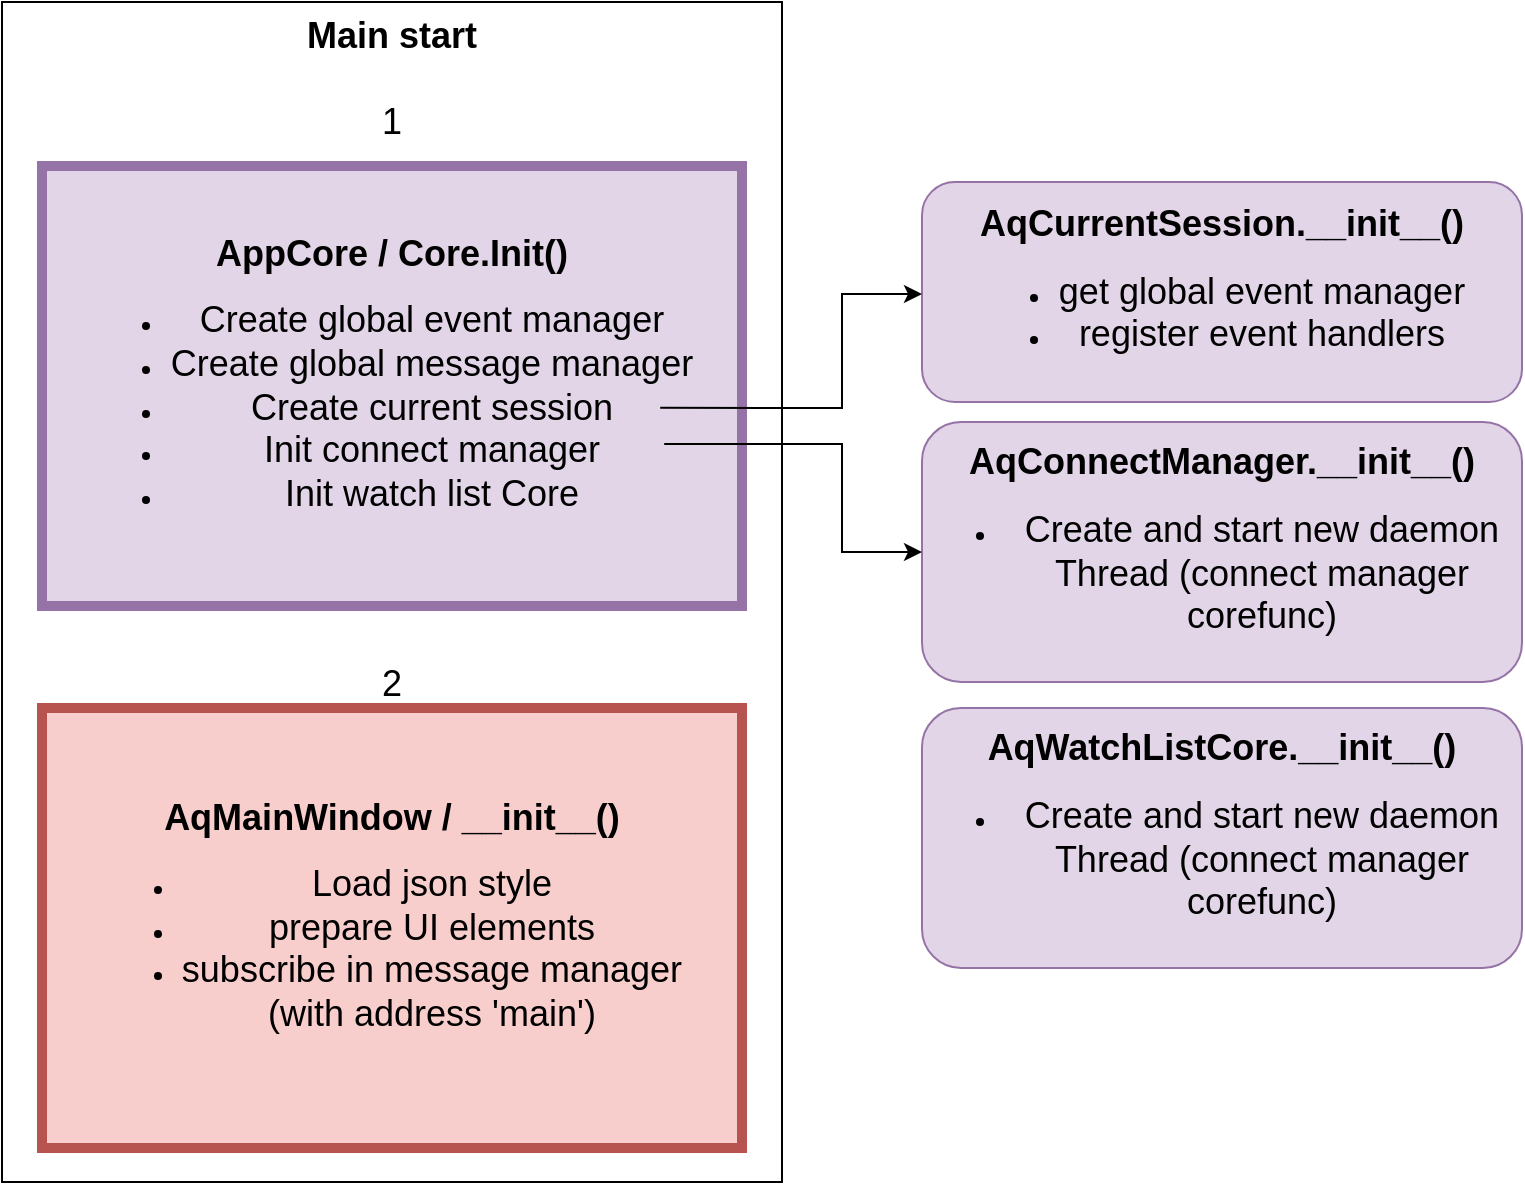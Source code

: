 <mxfile version="24.2.5" type="github">
  <diagram name="Страница — 1" id="vz1vgDOsMvOrpUwdZbvc">
    <mxGraphModel dx="990" dy="2700" grid="1" gridSize="10" guides="1" tooltips="1" connect="1" arrows="1" fold="1" page="1" pageScale="1" pageWidth="827" pageHeight="1169" math="0" shadow="0">
      <root>
        <mxCell id="0" />
        <mxCell id="1" parent="0" />
        <mxCell id="deVT8PtZJ74LpzowGz-3-1" value="&lt;font style=&quot;font-size: 18px;&quot;&gt;&lt;b&gt;Main start&lt;/b&gt;&lt;/font&gt;&lt;div&gt;&lt;font style=&quot;font-size: 18px;&quot;&gt;&lt;b&gt;&lt;br&gt;&lt;/b&gt;&lt;/font&gt;&lt;/div&gt;&lt;div&gt;&lt;font style=&quot;font-size: 18px;&quot;&gt;1&lt;/font&gt;&lt;/div&gt;&lt;div&gt;&lt;font style=&quot;font-size: 18px;&quot;&gt;&lt;br&gt;&lt;/font&gt;&lt;/div&gt;&lt;div&gt;&lt;font style=&quot;font-size: 18px;&quot;&gt;&lt;br&gt;&lt;/font&gt;&lt;/div&gt;&lt;div&gt;&lt;font style=&quot;font-size: 18px;&quot;&gt;&lt;br&gt;&lt;/font&gt;&lt;/div&gt;&lt;div&gt;&lt;font style=&quot;font-size: 18px;&quot;&gt;&lt;br&gt;&lt;/font&gt;&lt;/div&gt;&lt;div&gt;&lt;font style=&quot;font-size: 18px;&quot;&gt;&lt;br&gt;&lt;/font&gt;&lt;/div&gt;&lt;div&gt;&lt;font style=&quot;font-size: 18px;&quot;&gt;&lt;br&gt;&lt;/font&gt;&lt;/div&gt;&lt;div&gt;&lt;font style=&quot;font-size: 18px;&quot;&gt;&lt;br&gt;&lt;/font&gt;&lt;/div&gt;&lt;div&gt;&lt;font style=&quot;font-size: 18px;&quot;&gt;&lt;br&gt;&lt;/font&gt;&lt;/div&gt;&lt;div&gt;&lt;font style=&quot;font-size: 18px;&quot;&gt;&lt;br&gt;&lt;/font&gt;&lt;/div&gt;&lt;div&gt;&lt;font style=&quot;font-size: 18px;&quot;&gt;&lt;br&gt;&lt;/font&gt;&lt;/div&gt;&lt;div&gt;&lt;font style=&quot;font-size: 18px;&quot;&gt;&lt;br&gt;&lt;/font&gt;&lt;/div&gt;&lt;div&gt;&lt;font style=&quot;font-size: 18px;&quot;&gt;&lt;br&gt;&lt;/font&gt;&lt;/div&gt;&lt;div&gt;&lt;font style=&quot;font-size: 18px;&quot;&gt;2&lt;/font&gt;&lt;/div&gt;" style="rounded=0;whiteSpace=wrap;html=1;verticalAlign=top;" vertex="1" parent="1">
          <mxGeometry x="10" y="160" width="390" height="590" as="geometry" />
        </mxCell>
        <mxCell id="deVT8PtZJ74LpzowGz-3-2" value="&lt;b&gt;&lt;font style=&quot;font-size: 18px;&quot;&gt;AppCore / Core.Init()&lt;/font&gt;&lt;/b&gt;&lt;div&gt;&lt;ul&gt;&lt;li&gt;&lt;font style=&quot;font-size: 18px;&quot;&gt;Create global event manager&lt;/font&gt;&lt;/li&gt;&lt;li&gt;&lt;font style=&quot;font-size: 18px;&quot;&gt;Create global message manager&lt;/font&gt;&lt;/li&gt;&lt;li&gt;&lt;span style=&quot;font-size: 18px;&quot;&gt;Create current session&lt;/span&gt;&lt;/li&gt;&lt;li&gt;&lt;span style=&quot;font-size: 18px;&quot;&gt;Init connect manager&lt;/span&gt;&lt;/li&gt;&lt;li&gt;&lt;span style=&quot;font-size: 18px;&quot;&gt;Init watch list Core&lt;/span&gt;&lt;/li&gt;&lt;/ul&gt;&lt;/div&gt;" style="rounded=0;whiteSpace=wrap;html=1;fillColor=#e1d5e7;strokeColor=#9673a6;strokeWidth=5;" vertex="1" parent="1">
          <mxGeometry x="30" y="242" width="350" height="220" as="geometry" />
        </mxCell>
        <mxCell id="deVT8PtZJ74LpzowGz-3-3" value="&lt;span style=&quot;font-size: 18px;&quot;&gt;&lt;b&gt;AqMainWindow / __init__()&lt;/b&gt;&lt;/span&gt;&lt;div&gt;&lt;ul&gt;&lt;li&gt;&lt;span style=&quot;font-size: 18px;&quot;&gt;Load json style&lt;/span&gt;&lt;/li&gt;&lt;li&gt;&lt;span style=&quot;font-size: 18px;&quot;&gt;prepare UI elements&lt;/span&gt;&lt;/li&gt;&lt;li&gt;&lt;span style=&quot;font-size: 18px;&quot;&gt;subscribe in message manager&lt;br&gt;(with address &#39;main&#39;)&lt;/span&gt;&lt;/li&gt;&lt;/ul&gt;&lt;/div&gt;" style="rounded=0;whiteSpace=wrap;html=1;fillColor=#f8cecc;strokeColor=#b85450;strokeWidth=5;" vertex="1" parent="1">
          <mxGeometry x="30" y="513" width="350" height="220" as="geometry" />
        </mxCell>
        <mxCell id="deVT8PtZJ74LpzowGz-3-4" value="&lt;font style=&quot;font-size: 18px;&quot;&gt;&lt;b&gt;AqCurrentSession.__init__()&lt;/b&gt;&lt;/font&gt;&lt;div&gt;&lt;ul&gt;&lt;li&gt;&lt;font style=&quot;font-size: 18px;&quot;&gt;get global event manager&lt;/font&gt;&lt;/li&gt;&lt;li&gt;&lt;font style=&quot;font-size: 18px;&quot;&gt;register event handlers&lt;/font&gt;&lt;/li&gt;&lt;/ul&gt;&lt;/div&gt;" style="rounded=1;whiteSpace=wrap;html=1;fillColor=#e1d5e7;strokeColor=#9673a6;" vertex="1" parent="1">
          <mxGeometry x="470" y="250" width="300" height="110" as="geometry" />
        </mxCell>
        <mxCell id="deVT8PtZJ74LpzowGz-3-5" value="" style="endArrow=classic;html=1;rounded=0;exitX=0.886;exitY=0.536;exitDx=0;exitDy=0;exitPerimeter=0;entryX=0;entryY=0.5;entryDx=0;entryDy=0;" edge="1" parent="1">
          <mxGeometry width="50" height="50" relative="1" as="geometry">
            <mxPoint x="339.1" y="362.92" as="sourcePoint" />
            <mxPoint x="470" y="306" as="targetPoint" />
            <Array as="points">
              <mxPoint x="430" y="363" />
              <mxPoint x="430" y="306" />
            </Array>
          </mxGeometry>
        </mxCell>
        <mxCell id="deVT8PtZJ74LpzowGz-3-6" value="&lt;font style=&quot;font-size: 18px;&quot;&gt;&lt;b&gt;AqConnectManager.__init__()&lt;/b&gt;&lt;/font&gt;&lt;div&gt;&lt;ul&gt;&lt;li&gt;&lt;span style=&quot;font-size: 18px;&quot;&gt;Create and start new daemon Thread (connect manager corefunc)&lt;/span&gt;&lt;/li&gt;&lt;/ul&gt;&lt;/div&gt;" style="rounded=1;whiteSpace=wrap;html=1;fillColor=#e1d5e7;strokeColor=#9673a6;" vertex="1" parent="1">
          <mxGeometry x="470" y="370" width="300" height="130" as="geometry" />
        </mxCell>
        <mxCell id="deVT8PtZJ74LpzowGz-3-7" value="" style="endArrow=classic;html=1;rounded=0;exitX=0.886;exitY=0.627;exitDx=0;exitDy=0;exitPerimeter=0;entryX=0;entryY=0.5;entryDx=0;entryDy=0;" edge="1" parent="1" target="deVT8PtZJ74LpzowGz-3-6">
          <mxGeometry width="50" height="50" relative="1" as="geometry">
            <mxPoint x="341.1" y="380.94" as="sourcePoint" />
            <mxPoint x="441" y="891" as="targetPoint" />
            <Array as="points">
              <mxPoint x="430" y="381" />
              <mxPoint x="430" y="435" />
            </Array>
          </mxGeometry>
        </mxCell>
        <mxCell id="deVT8PtZJ74LpzowGz-3-8" value="&lt;font style=&quot;font-size: 18px;&quot;&gt;&lt;b&gt;AqWatchListCore.__init__()&lt;/b&gt;&lt;/font&gt;&lt;div&gt;&lt;ul&gt;&lt;li&gt;&lt;span style=&quot;font-size: 18px;&quot;&gt;Create and start new daemon Thread (connect manager corefunc)&lt;/span&gt;&lt;/li&gt;&lt;/ul&gt;&lt;/div&gt;" style="rounded=1;whiteSpace=wrap;html=1;fillColor=#e1d5e7;strokeColor=#9673a6;" vertex="1" parent="1">
          <mxGeometry x="470" y="513" width="300" height="130" as="geometry" />
        </mxCell>
      </root>
    </mxGraphModel>
  </diagram>
</mxfile>
